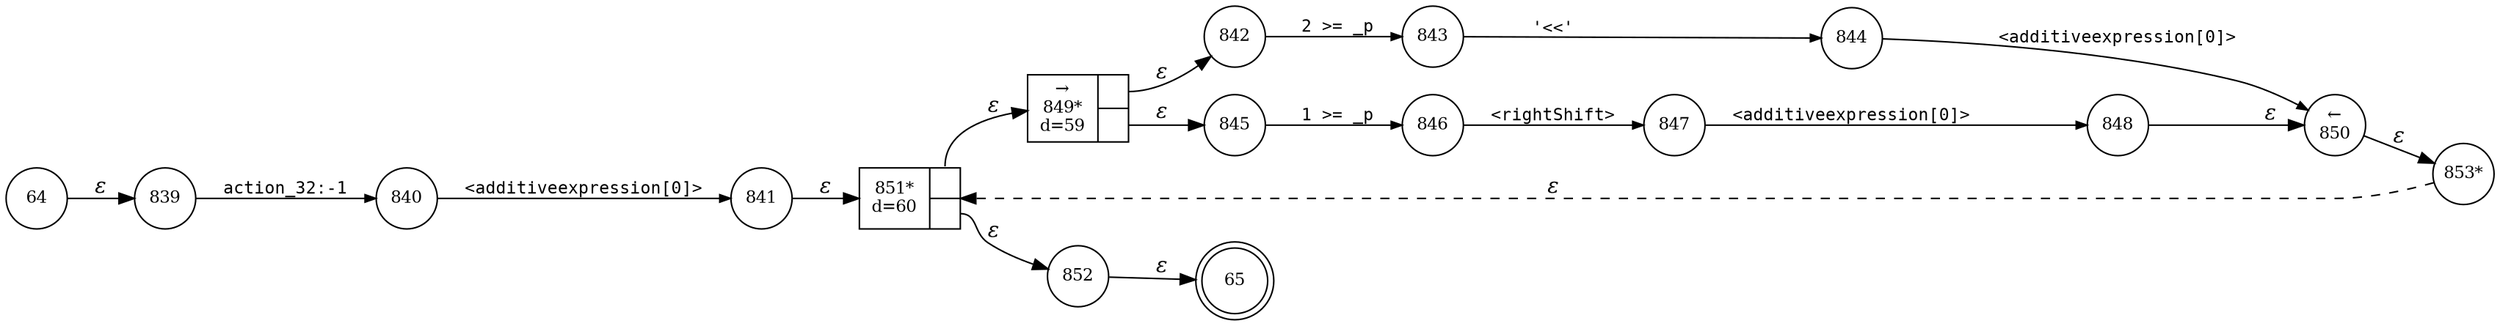 digraph ATN {
rankdir=LR;
s65[fontsize=11, label="65", shape=doublecircle, fixedsize=true, width=.6];
s64[fontsize=11,label="64", shape=circle, fixedsize=true, width=.55, peripheries=1];
s839[fontsize=11,label="839", shape=circle, fixedsize=true, width=.55, peripheries=1];
s840[fontsize=11,label="840", shape=circle, fixedsize=true, width=.55, peripheries=1];
s841[fontsize=11,label="841", shape=circle, fixedsize=true, width=.55, peripheries=1];
s842[fontsize=11,label="842", shape=circle, fixedsize=true, width=.55, peripheries=1];
s843[fontsize=11,label="843", shape=circle, fixedsize=true, width=.55, peripheries=1];
s844[fontsize=11,label="844", shape=circle, fixedsize=true, width=.55, peripheries=1];
s845[fontsize=11,label="845", shape=circle, fixedsize=true, width=.55, peripheries=1];
s846[fontsize=11,label="846", shape=circle, fixedsize=true, width=.55, peripheries=1];
s847[fontsize=11,label="847", shape=circle, fixedsize=true, width=.55, peripheries=1];
s848[fontsize=11,label="848", shape=circle, fixedsize=true, width=.55, peripheries=1];
s849[fontsize=11,label="{&rarr;\n849*\nd=59|{<p0>|<p1>}}", shape=record, fixedsize=false, peripheries=1];
s850[fontsize=11,label="&larr;\n850", shape=circle, fixedsize=true, width=.55, peripheries=1];
s851[fontsize=11,label="{851*\nd=60|{<p0>|<p1>}}", shape=record, fixedsize=false, peripheries=1];
s852[fontsize=11,label="852", shape=circle, fixedsize=true, width=.55, peripheries=1];
s853[fontsize=11,label="853*", shape=circle, fixedsize=true, width=.55, peripheries=1];
s64 -> s839 [fontname="Times-Italic", label="&epsilon;"];
s839 -> s840 [fontsize=11, fontname="Courier", arrowsize=.7, label = "action_32:-1", arrowhead = normal];
s840 -> s841 [fontsize=11, fontname="Courier", arrowsize=.7, label = "<additiveexpression[0]>", arrowhead = normal];
s841 -> s851 [fontname="Times-Italic", label="&epsilon;"];
s851:p0 -> s849 [fontname="Times-Italic", label="&epsilon;"];
s851:p1 -> s852 [fontname="Times-Italic", label="&epsilon;"];
s849:p0 -> s842 [fontname="Times-Italic", label="&epsilon;"];
s849:p1 -> s845 [fontname="Times-Italic", label="&epsilon;"];
s852 -> s65 [fontname="Times-Italic", label="&epsilon;"];
s842 -> s843 [fontsize=11, fontname="Courier", arrowsize=.7, label = "2 >= _p", arrowhead = normal];
s845 -> s846 [fontsize=11, fontname="Courier", arrowsize=.7, label = "1 >= _p", arrowhead = normal];
s843 -> s844 [fontsize=11, fontname="Courier", arrowsize=.7, label = "'<<'", arrowhead = normal];
s846 -> s847 [fontsize=11, fontname="Courier", arrowsize=.7, label = "<rightShift>", arrowhead = normal];
s844 -> s850 [fontsize=11, fontname="Courier", arrowsize=.7, label = "<additiveexpression[0]>", arrowhead = normal];
s847 -> s848 [fontsize=11, fontname="Courier", arrowsize=.7, label = "<additiveexpression[0]>", arrowhead = normal];
s850 -> s853 [fontname="Times-Italic", label="&epsilon;"];
s848 -> s850 [fontname="Times-Italic", label="&epsilon;"];
s853 -> s851 [fontname="Times-Italic", label="&epsilon;", style="dashed"];
}